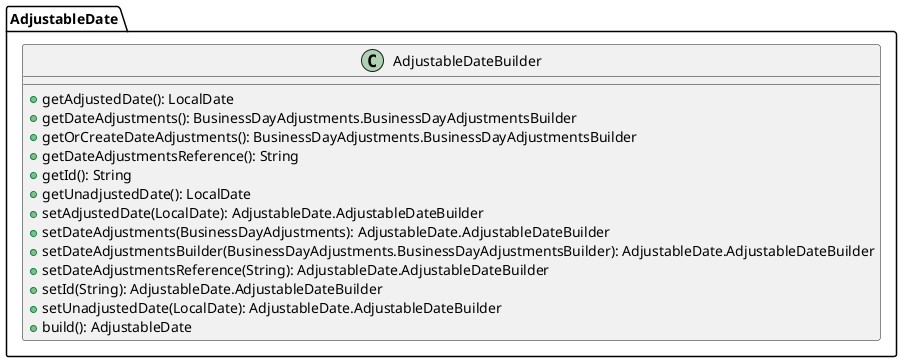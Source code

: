 @startuml

    class AdjustableDate.AdjustableDateBuilder [[AdjustableDate.AdjustableDateBuilder.html]] {
        +getAdjustedDate(): LocalDate
        +getDateAdjustments(): BusinessDayAdjustments.BusinessDayAdjustmentsBuilder
        +getOrCreateDateAdjustments(): BusinessDayAdjustments.BusinessDayAdjustmentsBuilder
        +getDateAdjustmentsReference(): String
        +getId(): String
        +getUnadjustedDate(): LocalDate
        +setAdjustedDate(LocalDate): AdjustableDate.AdjustableDateBuilder
        +setDateAdjustments(BusinessDayAdjustments): AdjustableDate.AdjustableDateBuilder
        +setDateAdjustmentsBuilder(BusinessDayAdjustments.BusinessDayAdjustmentsBuilder): AdjustableDate.AdjustableDateBuilder
        +setDateAdjustmentsReference(String): AdjustableDate.AdjustableDateBuilder
        +setId(String): AdjustableDate.AdjustableDateBuilder
        +setUnadjustedDate(LocalDate): AdjustableDate.AdjustableDateBuilder
        +build(): AdjustableDate
    }

@enduml
